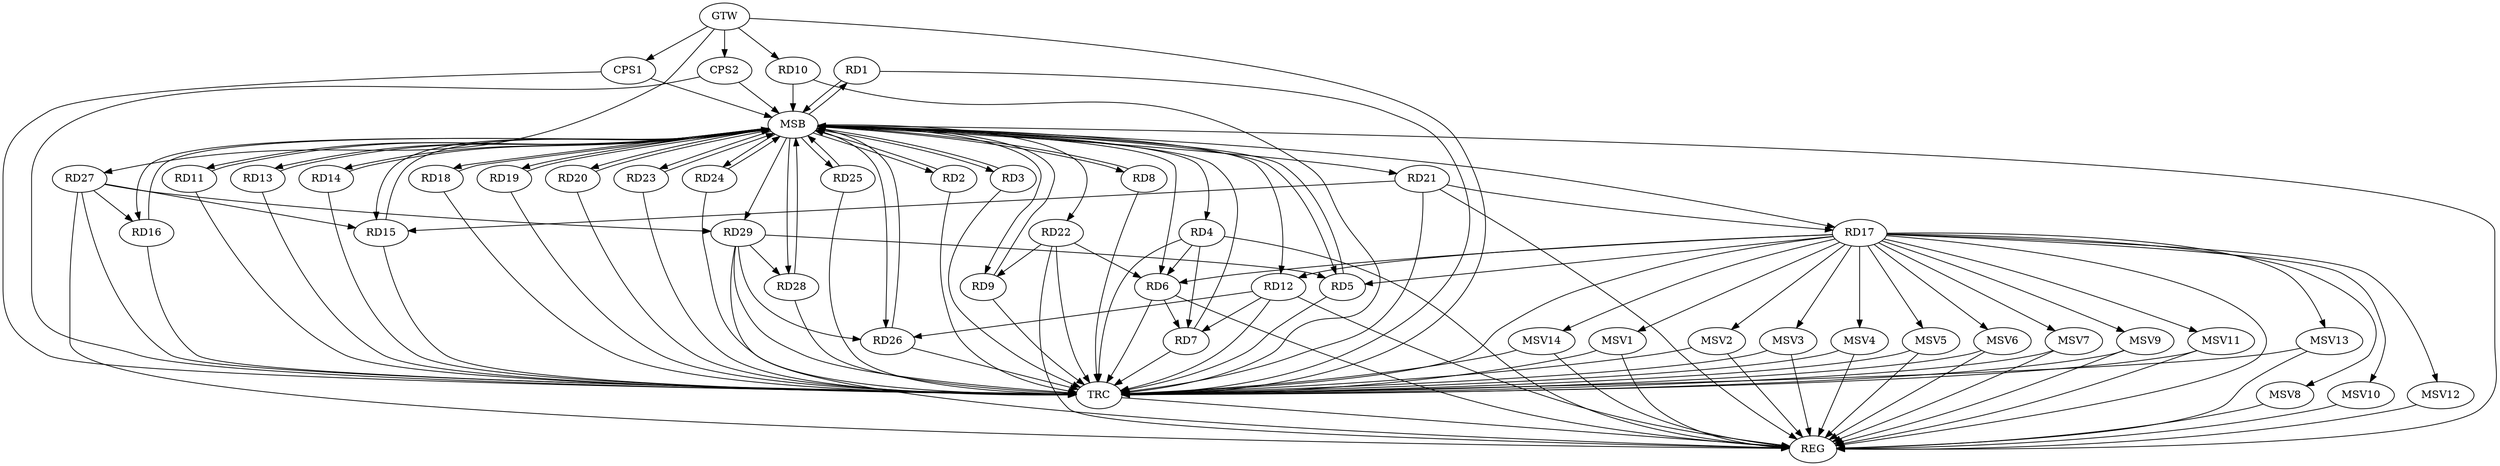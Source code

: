 strict digraph G {
  RD1 [ label="RD1" ];
  RD2 [ label="RD2" ];
  RD3 [ label="RD3" ];
  RD4 [ label="RD4" ];
  RD5 [ label="RD5" ];
  RD6 [ label="RD6" ];
  RD7 [ label="RD7" ];
  RD8 [ label="RD8" ];
  RD9 [ label="RD9" ];
  RD10 [ label="RD10" ];
  RD11 [ label="RD11" ];
  RD12 [ label="RD12" ];
  RD13 [ label="RD13" ];
  RD14 [ label="RD14" ];
  RD15 [ label="RD15" ];
  RD16 [ label="RD16" ];
  RD17 [ label="RD17" ];
  RD18 [ label="RD18" ];
  RD19 [ label="RD19" ];
  RD20 [ label="RD20" ];
  RD21 [ label="RD21" ];
  RD22 [ label="RD22" ];
  RD23 [ label="RD23" ];
  RD24 [ label="RD24" ];
  RD25 [ label="RD25" ];
  RD26 [ label="RD26" ];
  RD27 [ label="RD27" ];
  RD28 [ label="RD28" ];
  RD29 [ label="RD29" ];
  CPS1 [ label="CPS1" ];
  CPS2 [ label="CPS2" ];
  GTW [ label="GTW" ];
  REG [ label="REG" ];
  MSB [ label="MSB" ];
  TRC [ label="TRC" ];
  MSV1 [ label="MSV1" ];
  MSV2 [ label="MSV2" ];
  MSV3 [ label="MSV3" ];
  MSV4 [ label="MSV4" ];
  MSV5 [ label="MSV5" ];
  MSV6 [ label="MSV6" ];
  MSV7 [ label="MSV7" ];
  MSV8 [ label="MSV8" ];
  MSV9 [ label="MSV9" ];
  MSV10 [ label="MSV10" ];
  MSV11 [ label="MSV11" ];
  MSV12 [ label="MSV12" ];
  MSV13 [ label="MSV13" ];
  MSV14 [ label="MSV14" ];
  RD4 -> RD6;
  RD4 -> RD7;
  RD17 -> RD5;
  RD29 -> RD5;
  RD6 -> RD7;
  RD17 -> RD6;
  RD22 -> RD6;
  RD12 -> RD7;
  RD22 -> RD9;
  RD17 -> RD12;
  RD12 -> RD26;
  RD21 -> RD15;
  RD27 -> RD15;
  RD27 -> RD16;
  RD21 -> RD17;
  RD29 -> RD26;
  RD27 -> RD29;
  RD29 -> RD28;
  GTW -> RD10;
  GTW -> RD27;
  GTW -> CPS1;
  GTW -> CPS2;
  RD4 -> REG;
  RD6 -> REG;
  RD12 -> REG;
  RD17 -> REG;
  RD21 -> REG;
  RD22 -> REG;
  RD27 -> REG;
  RD29 -> REG;
  RD1 -> MSB;
  MSB -> RD11;
  MSB -> REG;
  RD2 -> MSB;
  MSB -> RD9;
  MSB -> RD18;
  MSB -> RD23;
  MSB -> RD28;
  RD3 -> MSB;
  MSB -> RD1;
  MSB -> RD13;
  MSB -> RD15;
  MSB -> RD22;
  MSB -> RD26;
  MSB -> RD29;
  RD5 -> MSB;
  MSB -> RD3;
  MSB -> RD14;
  MSB -> RD16;
  MSB -> RD17;
  MSB -> RD20;
  RD7 -> MSB;
  MSB -> RD12;
  RD8 -> MSB;
  MSB -> RD19;
  MSB -> RD24;
  RD9 -> MSB;
  MSB -> RD5;
  MSB -> RD21;
  MSB -> RD25;
  RD10 -> MSB;
  MSB -> RD8;
  RD11 -> MSB;
  RD13 -> MSB;
  MSB -> RD2;
  RD14 -> MSB;
  RD15 -> MSB;
  RD16 -> MSB;
  RD18 -> MSB;
  RD19 -> MSB;
  RD20 -> MSB;
  RD23 -> MSB;
  RD24 -> MSB;
  RD25 -> MSB;
  MSB -> RD6;
  RD26 -> MSB;
  RD28 -> MSB;
  MSB -> RD4;
  CPS1 -> MSB;
  CPS2 -> MSB;
  RD1 -> TRC;
  RD2 -> TRC;
  RD3 -> TRC;
  RD4 -> TRC;
  RD5 -> TRC;
  RD6 -> TRC;
  RD7 -> TRC;
  RD8 -> TRC;
  RD9 -> TRC;
  RD10 -> TRC;
  RD11 -> TRC;
  RD12 -> TRC;
  RD13 -> TRC;
  RD14 -> TRC;
  RD15 -> TRC;
  RD16 -> TRC;
  RD17 -> TRC;
  RD18 -> TRC;
  RD19 -> TRC;
  RD20 -> TRC;
  RD21 -> TRC;
  RD22 -> TRC;
  RD23 -> TRC;
  RD24 -> TRC;
  RD25 -> TRC;
  RD26 -> TRC;
  RD27 -> TRC;
  RD28 -> TRC;
  RD29 -> TRC;
  CPS1 -> TRC;
  CPS2 -> TRC;
  GTW -> TRC;
  TRC -> REG;
  RD17 -> MSV1;
  RD17 -> MSV2;
  RD17 -> MSV3;
  RD17 -> MSV4;
  MSV1 -> REG;
  MSV1 -> TRC;
  MSV2 -> REG;
  MSV2 -> TRC;
  MSV3 -> REG;
  MSV3 -> TRC;
  MSV4 -> REG;
  MSV4 -> TRC;
  RD17 -> MSV5;
  MSV5 -> REG;
  MSV5 -> TRC;
  RD17 -> MSV6;
  RD17 -> MSV7;
  MSV6 -> REG;
  MSV6 -> TRC;
  MSV7 -> REG;
  MSV7 -> TRC;
  RD17 -> MSV8;
  RD17 -> MSV9;
  MSV8 -> REG;
  MSV9 -> REG;
  MSV9 -> TRC;
  RD17 -> MSV10;
  MSV10 -> REG;
  RD17 -> MSV11;
  MSV11 -> REG;
  MSV11 -> TRC;
  RD17 -> MSV12;
  MSV12 -> REG;
  RD17 -> MSV13;
  RD17 -> MSV14;
  MSV13 -> REG;
  MSV13 -> TRC;
  MSV14 -> REG;
  MSV14 -> TRC;
}
